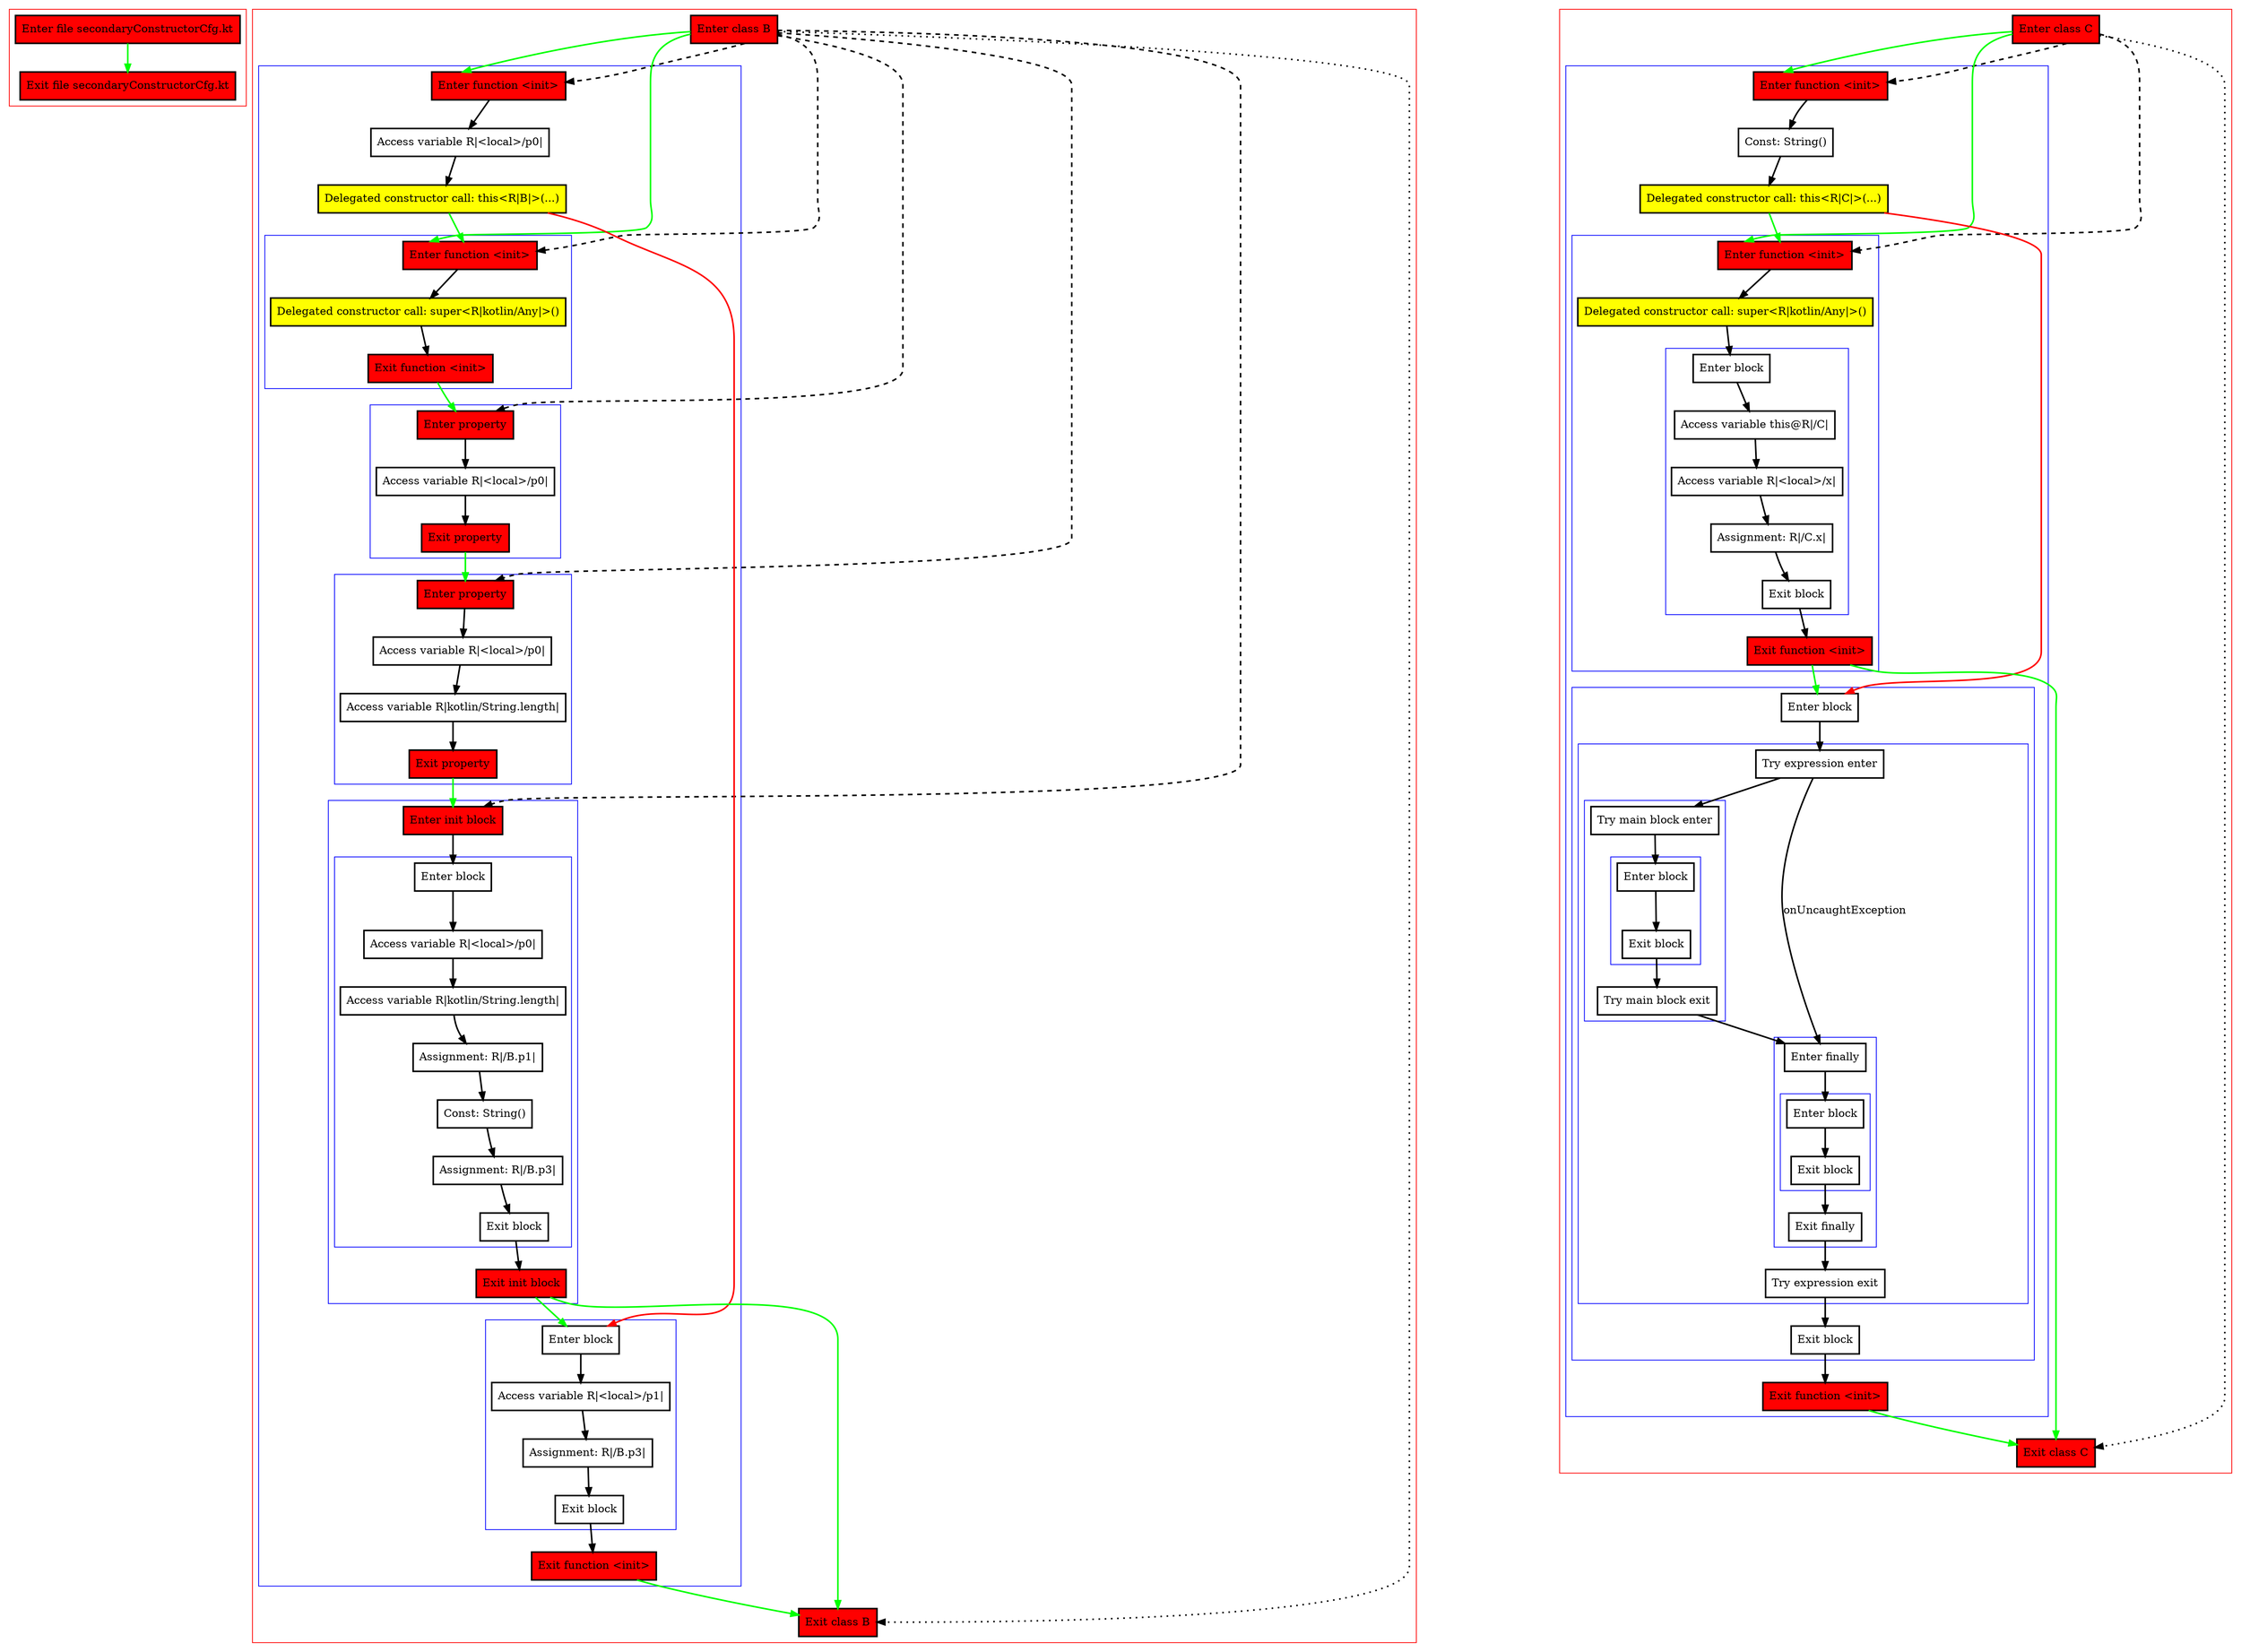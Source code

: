 digraph secondaryConstructorCfg_kt {
    graph [nodesep=3]
    node [shape=box penwidth=2]
    edge [penwidth=2]

    subgraph cluster_0 {
        color=red
        0 [label="Enter file secondaryConstructorCfg.kt" style="filled" fillcolor=red];
        1 [label="Exit file secondaryConstructorCfg.kt" style="filled" fillcolor=red];
    }
    0 -> {1} [color=green];

    subgraph cluster_1 {
        color=red
        2 [label="Enter class B" style="filled" fillcolor=red];
        subgraph cluster_2 {
            color=blue
            3 [label="Enter function <init>" style="filled" fillcolor=red];
            4 [label="Access variable R|<local>/p0|"];
            5 [label="Delegated constructor call: this<R|B|>(...)" style="filled" fillcolor=yellow];
            subgraph cluster_3 {
                color=blue
                6 [label="Enter function <init>" style="filled" fillcolor=red];
                7 [label="Delegated constructor call: super<R|kotlin/Any|>()" style="filled" fillcolor=yellow];
                8 [label="Exit function <init>" style="filled" fillcolor=red];
            }
            subgraph cluster_4 {
                color=blue
                9 [label="Enter property" style="filled" fillcolor=red];
                10 [label="Access variable R|<local>/p0|"];
                11 [label="Exit property" style="filled" fillcolor=red];
            }
            subgraph cluster_5 {
                color=blue
                12 [label="Enter property" style="filled" fillcolor=red];
                13 [label="Access variable R|<local>/p0|"];
                14 [label="Access variable R|kotlin/String.length|"];
                15 [label="Exit property" style="filled" fillcolor=red];
            }
            subgraph cluster_6 {
                color=blue
                16 [label="Enter init block" style="filled" fillcolor=red];
                subgraph cluster_7 {
                    color=blue
                    17 [label="Enter block"];
                    18 [label="Access variable R|<local>/p0|"];
                    19 [label="Access variable R|kotlin/String.length|"];
                    20 [label="Assignment: R|/B.p1|"];
                    21 [label="Const: String()"];
                    22 [label="Assignment: R|/B.p3|"];
                    23 [label="Exit block"];
                }
                24 [label="Exit init block" style="filled" fillcolor=red];
            }
            subgraph cluster_8 {
                color=blue
                25 [label="Enter block"];
                26 [label="Access variable R|<local>/p1|"];
                27 [label="Assignment: R|/B.p3|"];
                28 [label="Exit block"];
            }
            29 [label="Exit function <init>" style="filled" fillcolor=red];
        }
        30 [label="Exit class B" style="filled" fillcolor=red];
    }
    2 -> {3 6} [color=green];
    2 -> {30} [style=dotted];
    2 -> {3 6 9 12 16} [style=dashed];
    3 -> {4};
    4 -> {5};
    5 -> {6} [color=green];
    5 -> {25} [color=red];
    6 -> {7};
    7 -> {8};
    8 -> {9} [color=green];
    9 -> {10};
    10 -> {11};
    11 -> {12} [color=green];
    12 -> {13};
    13 -> {14};
    14 -> {15};
    15 -> {16} [color=green];
    16 -> {17};
    17 -> {18};
    18 -> {19};
    19 -> {20};
    20 -> {21};
    21 -> {22};
    22 -> {23};
    23 -> {24};
    24 -> {25 30} [color=green];
    25 -> {26};
    26 -> {27};
    27 -> {28};
    28 -> {29};
    29 -> {30} [color=green];

    subgraph cluster_9 {
        color=red
        31 [label="Enter class C" style="filled" fillcolor=red];
        subgraph cluster_10 {
            color=blue
            32 [label="Enter function <init>" style="filled" fillcolor=red];
            33 [label="Const: String()"];
            34 [label="Delegated constructor call: this<R|C|>(...)" style="filled" fillcolor=yellow];
            subgraph cluster_11 {
                color=blue
                35 [label="Enter function <init>" style="filled" fillcolor=red];
                36 [label="Delegated constructor call: super<R|kotlin/Any|>()" style="filled" fillcolor=yellow];
                subgraph cluster_12 {
                    color=blue
                    37 [label="Enter block"];
                    38 [label="Access variable this@R|/C|"];
                    39 [label="Access variable R|<local>/x|"];
                    40 [label="Assignment: R|/C.x|"];
                    41 [label="Exit block"];
                }
                42 [label="Exit function <init>" style="filled" fillcolor=red];
            }
            subgraph cluster_13 {
                color=blue
                43 [label="Enter block"];
                subgraph cluster_14 {
                    color=blue
                    44 [label="Try expression enter"];
                    subgraph cluster_15 {
                        color=blue
                        45 [label="Try main block enter"];
                        subgraph cluster_16 {
                            color=blue
                            46 [label="Enter block"];
                            47 [label="Exit block"];
                        }
                        48 [label="Try main block exit"];
                    }
                    subgraph cluster_17 {
                        color=blue
                        49 [label="Enter finally"];
                        subgraph cluster_18 {
                            color=blue
                            50 [label="Enter block"];
                            51 [label="Exit block"];
                        }
                        52 [label="Exit finally"];
                    }
                    53 [label="Try expression exit"];
                }
                54 [label="Exit block"];
            }
            55 [label="Exit function <init>" style="filled" fillcolor=red];
        }
        56 [label="Exit class C" style="filled" fillcolor=red];
    }
    31 -> {32 35} [color=green];
    31 -> {56} [style=dotted];
    31 -> {32 35} [style=dashed];
    32 -> {33};
    33 -> {34};
    34 -> {35} [color=green];
    34 -> {43} [color=red];
    35 -> {36};
    36 -> {37};
    37 -> {38};
    38 -> {39};
    39 -> {40};
    40 -> {41};
    41 -> {42};
    42 -> {43 56} [color=green];
    43 -> {44};
    44 -> {45};
    44 -> {49} [label="onUncaughtException"];
    45 -> {46};
    46 -> {47};
    47 -> {48};
    48 -> {49};
    49 -> {50};
    50 -> {51};
    51 -> {52};
    52 -> {53};
    53 -> {54};
    54 -> {55};
    55 -> {56} [color=green];

}
